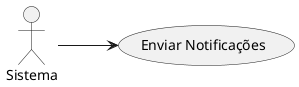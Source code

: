 @startuml
left to right direction
actor "Sistema" as System

System --> (Enviar Notificações)

@enduml